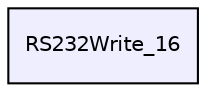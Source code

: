 digraph "RS232Write_16" {
  compound=true
  node [ fontsize="10", fontname="Helvetica"];
  edge [ labelfontsize="10", labelfontname="Helvetica"];
  dir_af3f51af814b92e51865d78832479b35 [shape=box, label="RS232Write_16", style="filled", fillcolor="#eeeeff", pencolor="black", URL="dir_af3f51af814b92e51865d78832479b35.html"];
}
